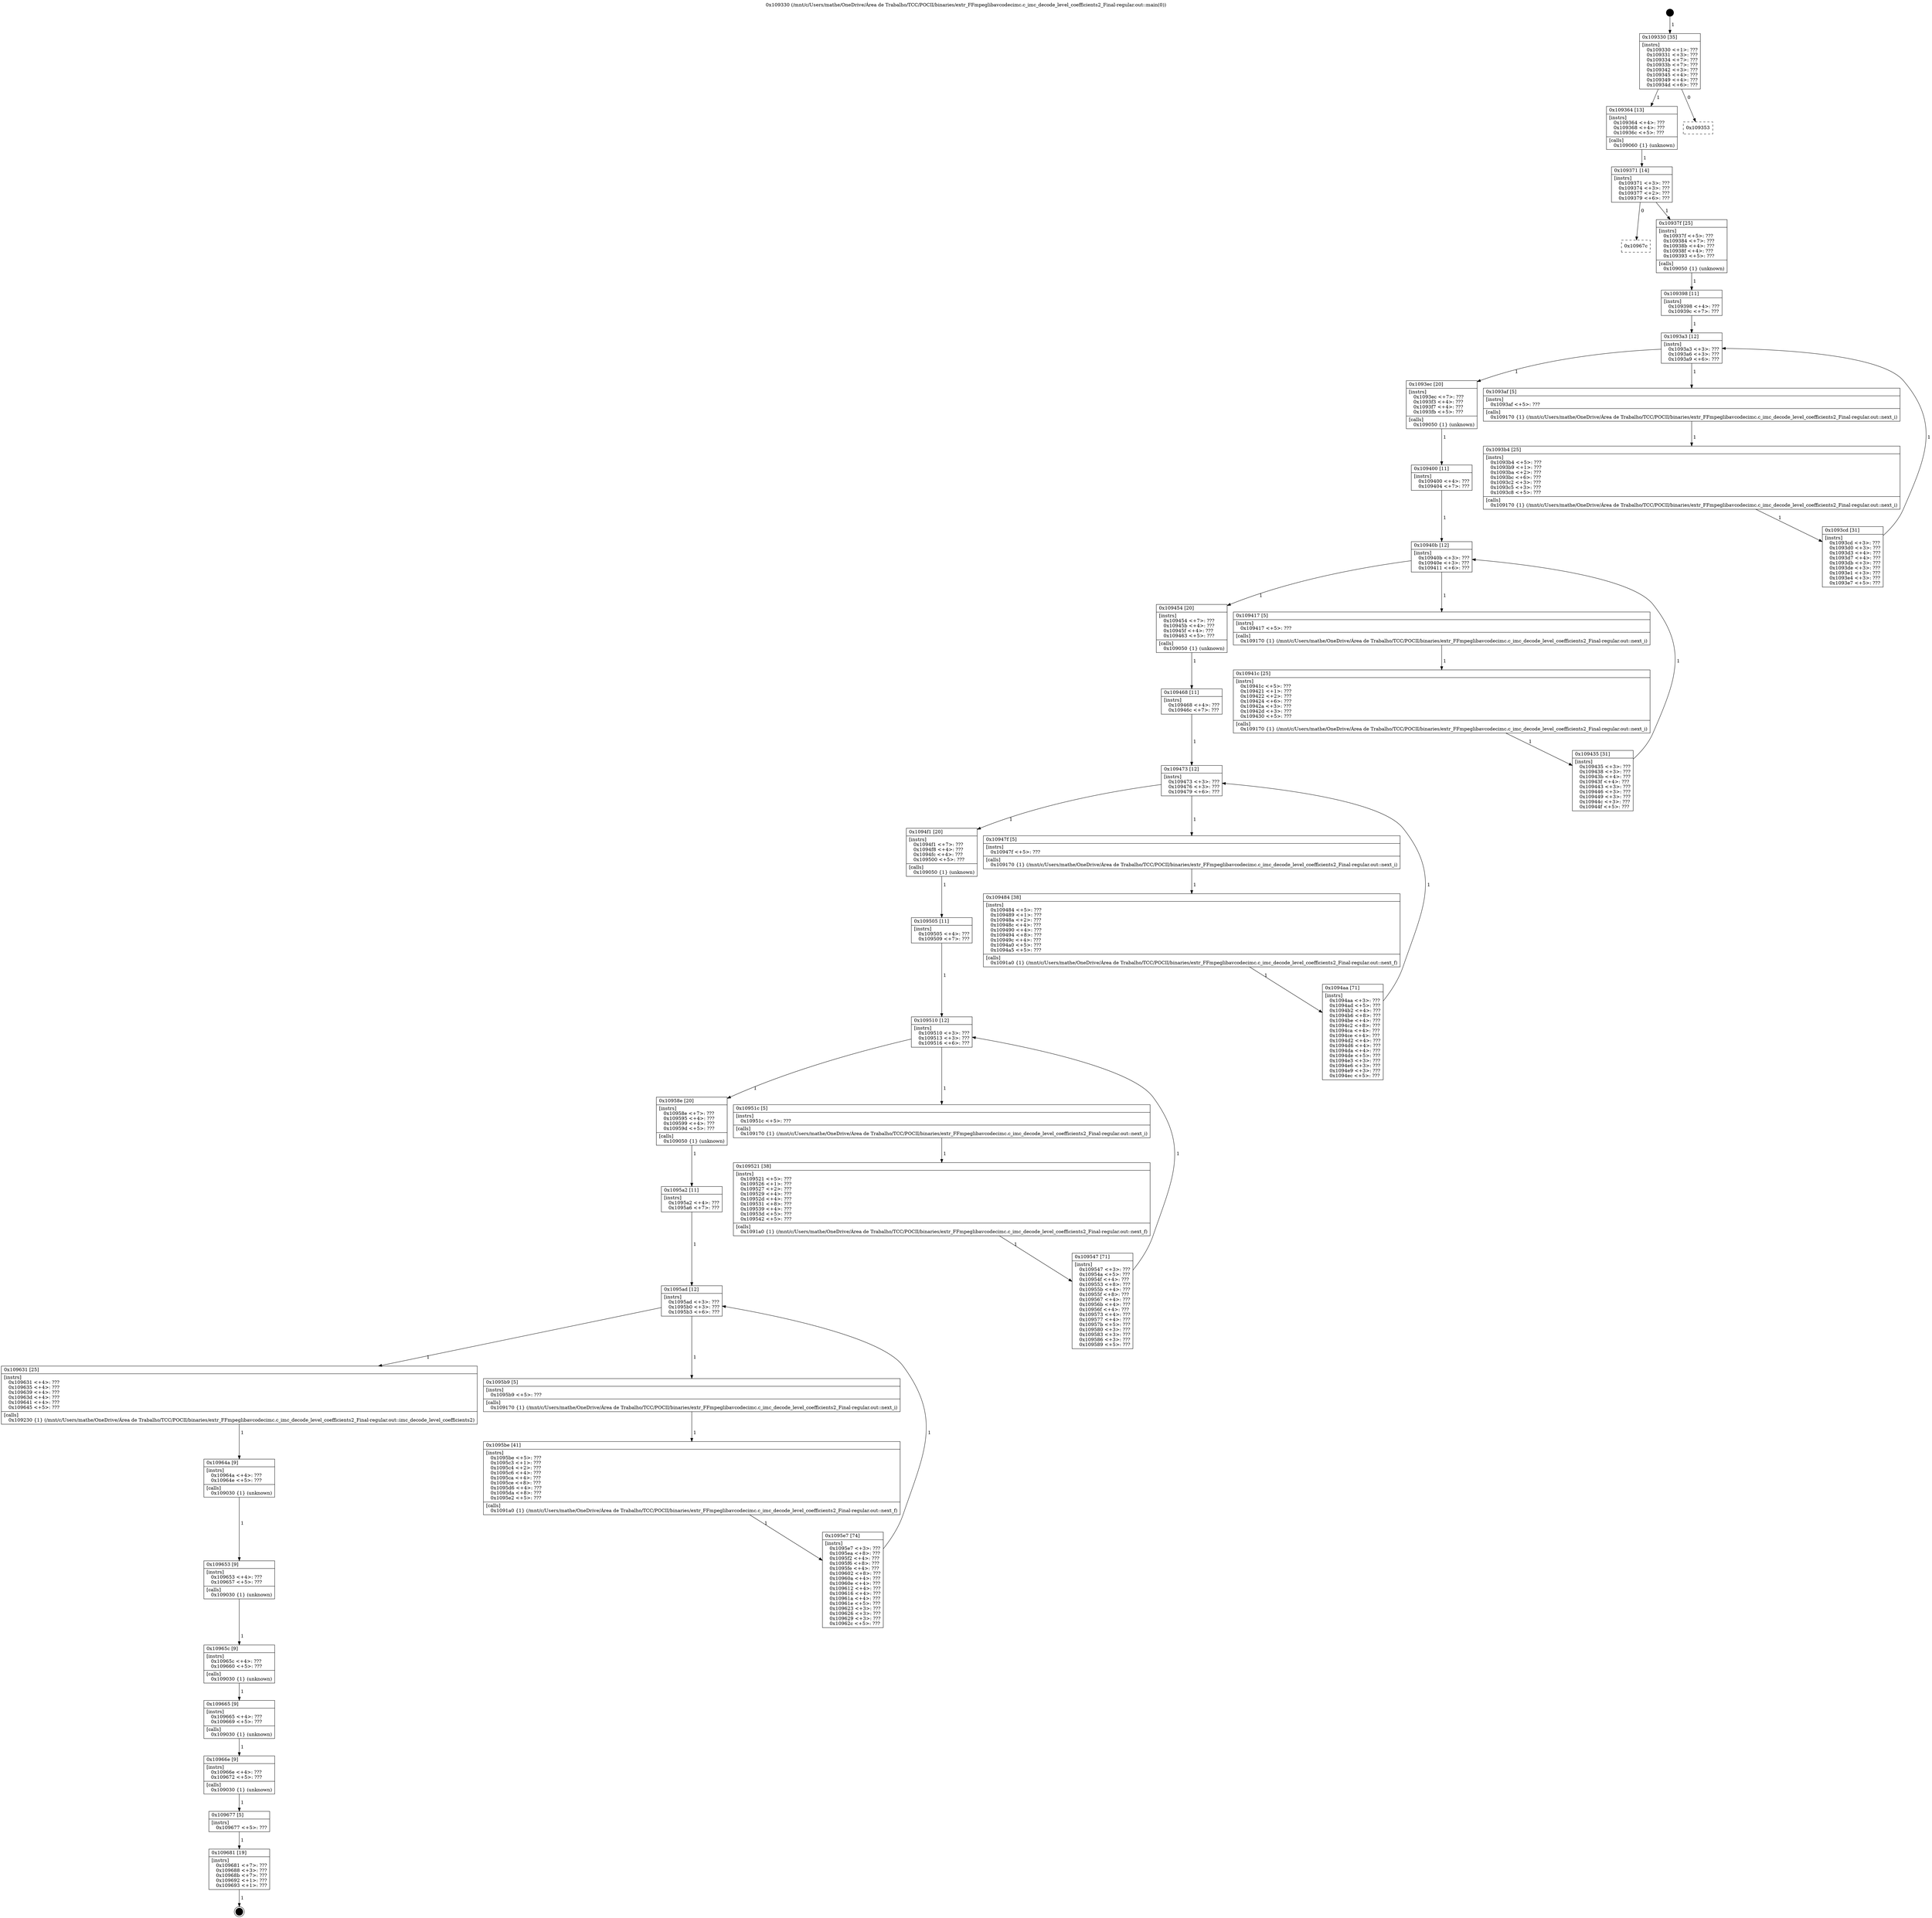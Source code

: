 digraph "0x109330" {
  label = "0x109330 (/mnt/c/Users/mathe/OneDrive/Área de Trabalho/TCC/POCII/binaries/extr_FFmpeglibavcodecimc.c_imc_decode_level_coefficients2_Final-regular.out::main(0))"
  labelloc = "t"
  node[shape=record]

  Entry [label="",width=0.3,height=0.3,shape=circle,fillcolor=black,style=filled]
  "0x109330" [label="{
     0x109330 [35]\l
     | [instrs]\l
     &nbsp;&nbsp;0x109330 \<+1\>: ???\l
     &nbsp;&nbsp;0x109331 \<+3\>: ???\l
     &nbsp;&nbsp;0x109334 \<+7\>: ???\l
     &nbsp;&nbsp;0x10933b \<+7\>: ???\l
     &nbsp;&nbsp;0x109342 \<+3\>: ???\l
     &nbsp;&nbsp;0x109345 \<+4\>: ???\l
     &nbsp;&nbsp;0x109349 \<+4\>: ???\l
     &nbsp;&nbsp;0x10934d \<+6\>: ???\l
  }"]
  "0x109364" [label="{
     0x109364 [13]\l
     | [instrs]\l
     &nbsp;&nbsp;0x109364 \<+4\>: ???\l
     &nbsp;&nbsp;0x109368 \<+4\>: ???\l
     &nbsp;&nbsp;0x10936c \<+5\>: ???\l
     | [calls]\l
     &nbsp;&nbsp;0x109060 \{1\} (unknown)\l
  }"]
  "0x109353" [label="{
     0x109353\l
  }", style=dashed]
  "0x109371" [label="{
     0x109371 [14]\l
     | [instrs]\l
     &nbsp;&nbsp;0x109371 \<+3\>: ???\l
     &nbsp;&nbsp;0x109374 \<+3\>: ???\l
     &nbsp;&nbsp;0x109377 \<+2\>: ???\l
     &nbsp;&nbsp;0x109379 \<+6\>: ???\l
  }"]
  "0x10967c" [label="{
     0x10967c\l
  }", style=dashed]
  "0x10937f" [label="{
     0x10937f [25]\l
     | [instrs]\l
     &nbsp;&nbsp;0x10937f \<+5\>: ???\l
     &nbsp;&nbsp;0x109384 \<+7\>: ???\l
     &nbsp;&nbsp;0x10938b \<+4\>: ???\l
     &nbsp;&nbsp;0x10938f \<+4\>: ???\l
     &nbsp;&nbsp;0x109393 \<+5\>: ???\l
     | [calls]\l
     &nbsp;&nbsp;0x109050 \{1\} (unknown)\l
  }"]
  Exit [label="",width=0.3,height=0.3,shape=circle,fillcolor=black,style=filled,peripheries=2]
  "0x1093a3" [label="{
     0x1093a3 [12]\l
     | [instrs]\l
     &nbsp;&nbsp;0x1093a3 \<+3\>: ???\l
     &nbsp;&nbsp;0x1093a6 \<+3\>: ???\l
     &nbsp;&nbsp;0x1093a9 \<+6\>: ???\l
  }"]
  "0x1093ec" [label="{
     0x1093ec [20]\l
     | [instrs]\l
     &nbsp;&nbsp;0x1093ec \<+7\>: ???\l
     &nbsp;&nbsp;0x1093f3 \<+4\>: ???\l
     &nbsp;&nbsp;0x1093f7 \<+4\>: ???\l
     &nbsp;&nbsp;0x1093fb \<+5\>: ???\l
     | [calls]\l
     &nbsp;&nbsp;0x109050 \{1\} (unknown)\l
  }"]
  "0x1093af" [label="{
     0x1093af [5]\l
     | [instrs]\l
     &nbsp;&nbsp;0x1093af \<+5\>: ???\l
     | [calls]\l
     &nbsp;&nbsp;0x109170 \{1\} (/mnt/c/Users/mathe/OneDrive/Área de Trabalho/TCC/POCII/binaries/extr_FFmpeglibavcodecimc.c_imc_decode_level_coefficients2_Final-regular.out::next_i)\l
  }"]
  "0x1093b4" [label="{
     0x1093b4 [25]\l
     | [instrs]\l
     &nbsp;&nbsp;0x1093b4 \<+5\>: ???\l
     &nbsp;&nbsp;0x1093b9 \<+1\>: ???\l
     &nbsp;&nbsp;0x1093ba \<+2\>: ???\l
     &nbsp;&nbsp;0x1093bc \<+6\>: ???\l
     &nbsp;&nbsp;0x1093c2 \<+3\>: ???\l
     &nbsp;&nbsp;0x1093c5 \<+3\>: ???\l
     &nbsp;&nbsp;0x1093c8 \<+5\>: ???\l
     | [calls]\l
     &nbsp;&nbsp;0x109170 \{1\} (/mnt/c/Users/mathe/OneDrive/Área de Trabalho/TCC/POCII/binaries/extr_FFmpeglibavcodecimc.c_imc_decode_level_coefficients2_Final-regular.out::next_i)\l
  }"]
  "0x1093cd" [label="{
     0x1093cd [31]\l
     | [instrs]\l
     &nbsp;&nbsp;0x1093cd \<+3\>: ???\l
     &nbsp;&nbsp;0x1093d0 \<+3\>: ???\l
     &nbsp;&nbsp;0x1093d3 \<+4\>: ???\l
     &nbsp;&nbsp;0x1093d7 \<+4\>: ???\l
     &nbsp;&nbsp;0x1093db \<+3\>: ???\l
     &nbsp;&nbsp;0x1093de \<+3\>: ???\l
     &nbsp;&nbsp;0x1093e1 \<+3\>: ???\l
     &nbsp;&nbsp;0x1093e4 \<+3\>: ???\l
     &nbsp;&nbsp;0x1093e7 \<+5\>: ???\l
  }"]
  "0x109398" [label="{
     0x109398 [11]\l
     | [instrs]\l
     &nbsp;&nbsp;0x109398 \<+4\>: ???\l
     &nbsp;&nbsp;0x10939c \<+7\>: ???\l
  }"]
  "0x10940b" [label="{
     0x10940b [12]\l
     | [instrs]\l
     &nbsp;&nbsp;0x10940b \<+3\>: ???\l
     &nbsp;&nbsp;0x10940e \<+3\>: ???\l
     &nbsp;&nbsp;0x109411 \<+6\>: ???\l
  }"]
  "0x109454" [label="{
     0x109454 [20]\l
     | [instrs]\l
     &nbsp;&nbsp;0x109454 \<+7\>: ???\l
     &nbsp;&nbsp;0x10945b \<+4\>: ???\l
     &nbsp;&nbsp;0x10945f \<+4\>: ???\l
     &nbsp;&nbsp;0x109463 \<+5\>: ???\l
     | [calls]\l
     &nbsp;&nbsp;0x109050 \{1\} (unknown)\l
  }"]
  "0x109417" [label="{
     0x109417 [5]\l
     | [instrs]\l
     &nbsp;&nbsp;0x109417 \<+5\>: ???\l
     | [calls]\l
     &nbsp;&nbsp;0x109170 \{1\} (/mnt/c/Users/mathe/OneDrive/Área de Trabalho/TCC/POCII/binaries/extr_FFmpeglibavcodecimc.c_imc_decode_level_coefficients2_Final-regular.out::next_i)\l
  }"]
  "0x10941c" [label="{
     0x10941c [25]\l
     | [instrs]\l
     &nbsp;&nbsp;0x10941c \<+5\>: ???\l
     &nbsp;&nbsp;0x109421 \<+1\>: ???\l
     &nbsp;&nbsp;0x109422 \<+2\>: ???\l
     &nbsp;&nbsp;0x109424 \<+6\>: ???\l
     &nbsp;&nbsp;0x10942a \<+3\>: ???\l
     &nbsp;&nbsp;0x10942d \<+3\>: ???\l
     &nbsp;&nbsp;0x109430 \<+5\>: ???\l
     | [calls]\l
     &nbsp;&nbsp;0x109170 \{1\} (/mnt/c/Users/mathe/OneDrive/Área de Trabalho/TCC/POCII/binaries/extr_FFmpeglibavcodecimc.c_imc_decode_level_coefficients2_Final-regular.out::next_i)\l
  }"]
  "0x109435" [label="{
     0x109435 [31]\l
     | [instrs]\l
     &nbsp;&nbsp;0x109435 \<+3\>: ???\l
     &nbsp;&nbsp;0x109438 \<+3\>: ???\l
     &nbsp;&nbsp;0x10943b \<+4\>: ???\l
     &nbsp;&nbsp;0x10943f \<+4\>: ???\l
     &nbsp;&nbsp;0x109443 \<+3\>: ???\l
     &nbsp;&nbsp;0x109446 \<+3\>: ???\l
     &nbsp;&nbsp;0x109449 \<+3\>: ???\l
     &nbsp;&nbsp;0x10944c \<+3\>: ???\l
     &nbsp;&nbsp;0x10944f \<+5\>: ???\l
  }"]
  "0x109400" [label="{
     0x109400 [11]\l
     | [instrs]\l
     &nbsp;&nbsp;0x109400 \<+4\>: ???\l
     &nbsp;&nbsp;0x109404 \<+7\>: ???\l
  }"]
  "0x109473" [label="{
     0x109473 [12]\l
     | [instrs]\l
     &nbsp;&nbsp;0x109473 \<+3\>: ???\l
     &nbsp;&nbsp;0x109476 \<+3\>: ???\l
     &nbsp;&nbsp;0x109479 \<+6\>: ???\l
  }"]
  "0x1094f1" [label="{
     0x1094f1 [20]\l
     | [instrs]\l
     &nbsp;&nbsp;0x1094f1 \<+7\>: ???\l
     &nbsp;&nbsp;0x1094f8 \<+4\>: ???\l
     &nbsp;&nbsp;0x1094fc \<+4\>: ???\l
     &nbsp;&nbsp;0x109500 \<+5\>: ???\l
     | [calls]\l
     &nbsp;&nbsp;0x109050 \{1\} (unknown)\l
  }"]
  "0x10947f" [label="{
     0x10947f [5]\l
     | [instrs]\l
     &nbsp;&nbsp;0x10947f \<+5\>: ???\l
     | [calls]\l
     &nbsp;&nbsp;0x109170 \{1\} (/mnt/c/Users/mathe/OneDrive/Área de Trabalho/TCC/POCII/binaries/extr_FFmpeglibavcodecimc.c_imc_decode_level_coefficients2_Final-regular.out::next_i)\l
  }"]
  "0x109484" [label="{
     0x109484 [38]\l
     | [instrs]\l
     &nbsp;&nbsp;0x109484 \<+5\>: ???\l
     &nbsp;&nbsp;0x109489 \<+1\>: ???\l
     &nbsp;&nbsp;0x10948a \<+2\>: ???\l
     &nbsp;&nbsp;0x10948c \<+4\>: ???\l
     &nbsp;&nbsp;0x109490 \<+4\>: ???\l
     &nbsp;&nbsp;0x109494 \<+8\>: ???\l
     &nbsp;&nbsp;0x10949c \<+4\>: ???\l
     &nbsp;&nbsp;0x1094a0 \<+5\>: ???\l
     &nbsp;&nbsp;0x1094a5 \<+5\>: ???\l
     | [calls]\l
     &nbsp;&nbsp;0x1091a0 \{1\} (/mnt/c/Users/mathe/OneDrive/Área de Trabalho/TCC/POCII/binaries/extr_FFmpeglibavcodecimc.c_imc_decode_level_coefficients2_Final-regular.out::next_f)\l
  }"]
  "0x1094aa" [label="{
     0x1094aa [71]\l
     | [instrs]\l
     &nbsp;&nbsp;0x1094aa \<+3\>: ???\l
     &nbsp;&nbsp;0x1094ad \<+5\>: ???\l
     &nbsp;&nbsp;0x1094b2 \<+4\>: ???\l
     &nbsp;&nbsp;0x1094b6 \<+8\>: ???\l
     &nbsp;&nbsp;0x1094be \<+4\>: ???\l
     &nbsp;&nbsp;0x1094c2 \<+8\>: ???\l
     &nbsp;&nbsp;0x1094ca \<+4\>: ???\l
     &nbsp;&nbsp;0x1094ce \<+4\>: ???\l
     &nbsp;&nbsp;0x1094d2 \<+4\>: ???\l
     &nbsp;&nbsp;0x1094d6 \<+4\>: ???\l
     &nbsp;&nbsp;0x1094da \<+4\>: ???\l
     &nbsp;&nbsp;0x1094de \<+5\>: ???\l
     &nbsp;&nbsp;0x1094e3 \<+3\>: ???\l
     &nbsp;&nbsp;0x1094e6 \<+3\>: ???\l
     &nbsp;&nbsp;0x1094e9 \<+3\>: ???\l
     &nbsp;&nbsp;0x1094ec \<+5\>: ???\l
  }"]
  "0x109468" [label="{
     0x109468 [11]\l
     | [instrs]\l
     &nbsp;&nbsp;0x109468 \<+4\>: ???\l
     &nbsp;&nbsp;0x10946c \<+7\>: ???\l
  }"]
  "0x109510" [label="{
     0x109510 [12]\l
     | [instrs]\l
     &nbsp;&nbsp;0x109510 \<+3\>: ???\l
     &nbsp;&nbsp;0x109513 \<+3\>: ???\l
     &nbsp;&nbsp;0x109516 \<+6\>: ???\l
  }"]
  "0x10958e" [label="{
     0x10958e [20]\l
     | [instrs]\l
     &nbsp;&nbsp;0x10958e \<+7\>: ???\l
     &nbsp;&nbsp;0x109595 \<+4\>: ???\l
     &nbsp;&nbsp;0x109599 \<+4\>: ???\l
     &nbsp;&nbsp;0x10959d \<+5\>: ???\l
     | [calls]\l
     &nbsp;&nbsp;0x109050 \{1\} (unknown)\l
  }"]
  "0x10951c" [label="{
     0x10951c [5]\l
     | [instrs]\l
     &nbsp;&nbsp;0x10951c \<+5\>: ???\l
     | [calls]\l
     &nbsp;&nbsp;0x109170 \{1\} (/mnt/c/Users/mathe/OneDrive/Área de Trabalho/TCC/POCII/binaries/extr_FFmpeglibavcodecimc.c_imc_decode_level_coefficients2_Final-regular.out::next_i)\l
  }"]
  "0x109521" [label="{
     0x109521 [38]\l
     | [instrs]\l
     &nbsp;&nbsp;0x109521 \<+5\>: ???\l
     &nbsp;&nbsp;0x109526 \<+1\>: ???\l
     &nbsp;&nbsp;0x109527 \<+2\>: ???\l
     &nbsp;&nbsp;0x109529 \<+4\>: ???\l
     &nbsp;&nbsp;0x10952d \<+4\>: ???\l
     &nbsp;&nbsp;0x109531 \<+8\>: ???\l
     &nbsp;&nbsp;0x109539 \<+4\>: ???\l
     &nbsp;&nbsp;0x10953d \<+5\>: ???\l
     &nbsp;&nbsp;0x109542 \<+5\>: ???\l
     | [calls]\l
     &nbsp;&nbsp;0x1091a0 \{1\} (/mnt/c/Users/mathe/OneDrive/Área de Trabalho/TCC/POCII/binaries/extr_FFmpeglibavcodecimc.c_imc_decode_level_coefficients2_Final-regular.out::next_f)\l
  }"]
  "0x109547" [label="{
     0x109547 [71]\l
     | [instrs]\l
     &nbsp;&nbsp;0x109547 \<+3\>: ???\l
     &nbsp;&nbsp;0x10954a \<+5\>: ???\l
     &nbsp;&nbsp;0x10954f \<+4\>: ???\l
     &nbsp;&nbsp;0x109553 \<+8\>: ???\l
     &nbsp;&nbsp;0x10955b \<+4\>: ???\l
     &nbsp;&nbsp;0x10955f \<+8\>: ???\l
     &nbsp;&nbsp;0x109567 \<+4\>: ???\l
     &nbsp;&nbsp;0x10956b \<+4\>: ???\l
     &nbsp;&nbsp;0x10956f \<+4\>: ???\l
     &nbsp;&nbsp;0x109573 \<+4\>: ???\l
     &nbsp;&nbsp;0x109577 \<+4\>: ???\l
     &nbsp;&nbsp;0x10957b \<+5\>: ???\l
     &nbsp;&nbsp;0x109580 \<+3\>: ???\l
     &nbsp;&nbsp;0x109583 \<+3\>: ???\l
     &nbsp;&nbsp;0x109586 \<+3\>: ???\l
     &nbsp;&nbsp;0x109589 \<+5\>: ???\l
  }"]
  "0x109505" [label="{
     0x109505 [11]\l
     | [instrs]\l
     &nbsp;&nbsp;0x109505 \<+4\>: ???\l
     &nbsp;&nbsp;0x109509 \<+7\>: ???\l
  }"]
  "0x1095ad" [label="{
     0x1095ad [12]\l
     | [instrs]\l
     &nbsp;&nbsp;0x1095ad \<+3\>: ???\l
     &nbsp;&nbsp;0x1095b0 \<+3\>: ???\l
     &nbsp;&nbsp;0x1095b3 \<+6\>: ???\l
  }"]
  "0x109631" [label="{
     0x109631 [25]\l
     | [instrs]\l
     &nbsp;&nbsp;0x109631 \<+4\>: ???\l
     &nbsp;&nbsp;0x109635 \<+4\>: ???\l
     &nbsp;&nbsp;0x109639 \<+4\>: ???\l
     &nbsp;&nbsp;0x10963d \<+4\>: ???\l
     &nbsp;&nbsp;0x109641 \<+4\>: ???\l
     &nbsp;&nbsp;0x109645 \<+5\>: ???\l
     | [calls]\l
     &nbsp;&nbsp;0x109230 \{1\} (/mnt/c/Users/mathe/OneDrive/Área de Trabalho/TCC/POCII/binaries/extr_FFmpeglibavcodecimc.c_imc_decode_level_coefficients2_Final-regular.out::imc_decode_level_coefficients2)\l
  }"]
  "0x1095b9" [label="{
     0x1095b9 [5]\l
     | [instrs]\l
     &nbsp;&nbsp;0x1095b9 \<+5\>: ???\l
     | [calls]\l
     &nbsp;&nbsp;0x109170 \{1\} (/mnt/c/Users/mathe/OneDrive/Área de Trabalho/TCC/POCII/binaries/extr_FFmpeglibavcodecimc.c_imc_decode_level_coefficients2_Final-regular.out::next_i)\l
  }"]
  "0x1095be" [label="{
     0x1095be [41]\l
     | [instrs]\l
     &nbsp;&nbsp;0x1095be \<+5\>: ???\l
     &nbsp;&nbsp;0x1095c3 \<+1\>: ???\l
     &nbsp;&nbsp;0x1095c4 \<+2\>: ???\l
     &nbsp;&nbsp;0x1095c6 \<+4\>: ???\l
     &nbsp;&nbsp;0x1095ca \<+4\>: ???\l
     &nbsp;&nbsp;0x1095ce \<+8\>: ???\l
     &nbsp;&nbsp;0x1095d6 \<+4\>: ???\l
     &nbsp;&nbsp;0x1095da \<+8\>: ???\l
     &nbsp;&nbsp;0x1095e2 \<+5\>: ???\l
     | [calls]\l
     &nbsp;&nbsp;0x1091a0 \{1\} (/mnt/c/Users/mathe/OneDrive/Área de Trabalho/TCC/POCII/binaries/extr_FFmpeglibavcodecimc.c_imc_decode_level_coefficients2_Final-regular.out::next_f)\l
  }"]
  "0x1095e7" [label="{
     0x1095e7 [74]\l
     | [instrs]\l
     &nbsp;&nbsp;0x1095e7 \<+3\>: ???\l
     &nbsp;&nbsp;0x1095ea \<+8\>: ???\l
     &nbsp;&nbsp;0x1095f2 \<+4\>: ???\l
     &nbsp;&nbsp;0x1095f6 \<+8\>: ???\l
     &nbsp;&nbsp;0x1095fe \<+4\>: ???\l
     &nbsp;&nbsp;0x109602 \<+8\>: ???\l
     &nbsp;&nbsp;0x10960a \<+4\>: ???\l
     &nbsp;&nbsp;0x10960e \<+4\>: ???\l
     &nbsp;&nbsp;0x109612 \<+4\>: ???\l
     &nbsp;&nbsp;0x109616 \<+4\>: ???\l
     &nbsp;&nbsp;0x10961a \<+4\>: ???\l
     &nbsp;&nbsp;0x10961e \<+5\>: ???\l
     &nbsp;&nbsp;0x109623 \<+3\>: ???\l
     &nbsp;&nbsp;0x109626 \<+3\>: ???\l
     &nbsp;&nbsp;0x109629 \<+3\>: ???\l
     &nbsp;&nbsp;0x10962c \<+5\>: ???\l
  }"]
  "0x1095a2" [label="{
     0x1095a2 [11]\l
     | [instrs]\l
     &nbsp;&nbsp;0x1095a2 \<+4\>: ???\l
     &nbsp;&nbsp;0x1095a6 \<+7\>: ???\l
  }"]
  "0x10964a" [label="{
     0x10964a [9]\l
     | [instrs]\l
     &nbsp;&nbsp;0x10964a \<+4\>: ???\l
     &nbsp;&nbsp;0x10964e \<+5\>: ???\l
     | [calls]\l
     &nbsp;&nbsp;0x109030 \{1\} (unknown)\l
  }"]
  "0x109653" [label="{
     0x109653 [9]\l
     | [instrs]\l
     &nbsp;&nbsp;0x109653 \<+4\>: ???\l
     &nbsp;&nbsp;0x109657 \<+5\>: ???\l
     | [calls]\l
     &nbsp;&nbsp;0x109030 \{1\} (unknown)\l
  }"]
  "0x10965c" [label="{
     0x10965c [9]\l
     | [instrs]\l
     &nbsp;&nbsp;0x10965c \<+4\>: ???\l
     &nbsp;&nbsp;0x109660 \<+5\>: ???\l
     | [calls]\l
     &nbsp;&nbsp;0x109030 \{1\} (unknown)\l
  }"]
  "0x109665" [label="{
     0x109665 [9]\l
     | [instrs]\l
     &nbsp;&nbsp;0x109665 \<+4\>: ???\l
     &nbsp;&nbsp;0x109669 \<+5\>: ???\l
     | [calls]\l
     &nbsp;&nbsp;0x109030 \{1\} (unknown)\l
  }"]
  "0x10966e" [label="{
     0x10966e [9]\l
     | [instrs]\l
     &nbsp;&nbsp;0x10966e \<+4\>: ???\l
     &nbsp;&nbsp;0x109672 \<+5\>: ???\l
     | [calls]\l
     &nbsp;&nbsp;0x109030 \{1\} (unknown)\l
  }"]
  "0x109677" [label="{
     0x109677 [5]\l
     | [instrs]\l
     &nbsp;&nbsp;0x109677 \<+5\>: ???\l
  }"]
  "0x109681" [label="{
     0x109681 [19]\l
     | [instrs]\l
     &nbsp;&nbsp;0x109681 \<+7\>: ???\l
     &nbsp;&nbsp;0x109688 \<+3\>: ???\l
     &nbsp;&nbsp;0x10968b \<+7\>: ???\l
     &nbsp;&nbsp;0x109692 \<+1\>: ???\l
     &nbsp;&nbsp;0x109693 \<+1\>: ???\l
  }"]
  Entry -> "0x109330" [label=" 1"]
  "0x109330" -> "0x109364" [label=" 1"]
  "0x109330" -> "0x109353" [label=" 0"]
  "0x109364" -> "0x109371" [label=" 1"]
  "0x109371" -> "0x10967c" [label=" 0"]
  "0x109371" -> "0x10937f" [label=" 1"]
  "0x109681" -> Exit [label=" 1"]
  "0x10937f" -> "0x109398" [label=" 1"]
  "0x1093a3" -> "0x1093ec" [label=" 1"]
  "0x1093a3" -> "0x1093af" [label=" 1"]
  "0x1093af" -> "0x1093b4" [label=" 1"]
  "0x1093b4" -> "0x1093cd" [label=" 1"]
  "0x109398" -> "0x1093a3" [label=" 1"]
  "0x1093cd" -> "0x1093a3" [label=" 1"]
  "0x1093ec" -> "0x109400" [label=" 1"]
  "0x10940b" -> "0x109454" [label=" 1"]
  "0x10940b" -> "0x109417" [label=" 1"]
  "0x109417" -> "0x10941c" [label=" 1"]
  "0x10941c" -> "0x109435" [label=" 1"]
  "0x109400" -> "0x10940b" [label=" 1"]
  "0x109435" -> "0x10940b" [label=" 1"]
  "0x109454" -> "0x109468" [label=" 1"]
  "0x109473" -> "0x1094f1" [label=" 1"]
  "0x109473" -> "0x10947f" [label=" 1"]
  "0x10947f" -> "0x109484" [label=" 1"]
  "0x109484" -> "0x1094aa" [label=" 1"]
  "0x109468" -> "0x109473" [label=" 1"]
  "0x1094aa" -> "0x109473" [label=" 1"]
  "0x1094f1" -> "0x109505" [label=" 1"]
  "0x109510" -> "0x10958e" [label=" 1"]
  "0x109510" -> "0x10951c" [label=" 1"]
  "0x10951c" -> "0x109521" [label=" 1"]
  "0x109521" -> "0x109547" [label=" 1"]
  "0x109505" -> "0x109510" [label=" 1"]
  "0x109547" -> "0x109510" [label=" 1"]
  "0x10958e" -> "0x1095a2" [label=" 1"]
  "0x1095ad" -> "0x109631" [label=" 1"]
  "0x1095ad" -> "0x1095b9" [label=" 1"]
  "0x1095b9" -> "0x1095be" [label=" 1"]
  "0x1095be" -> "0x1095e7" [label=" 1"]
  "0x1095a2" -> "0x1095ad" [label=" 1"]
  "0x1095e7" -> "0x1095ad" [label=" 1"]
  "0x109631" -> "0x10964a" [label=" 1"]
  "0x10964a" -> "0x109653" [label=" 1"]
  "0x109653" -> "0x10965c" [label=" 1"]
  "0x10965c" -> "0x109665" [label=" 1"]
  "0x109665" -> "0x10966e" [label=" 1"]
  "0x10966e" -> "0x109677" [label=" 1"]
  "0x109677" -> "0x109681" [label=" 1"]
}
